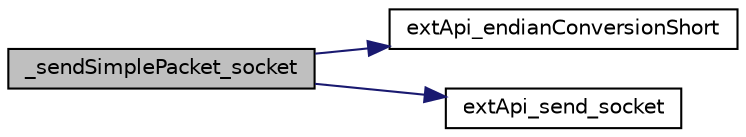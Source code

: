 digraph "_sendSimplePacket_socket"
{
  edge [fontname="Helvetica",fontsize="10",labelfontname="Helvetica",labelfontsize="10"];
  node [fontname="Helvetica",fontsize="10",shape=record];
  rankdir="LR";
  Node1 [label="_sendSimplePacket_socket",height=0.2,width=0.4,color="black", fillcolor="grey75", style="filled" fontcolor="black"];
  Node1 -> Node2 [color="midnightblue",fontsize="10",style="solid",fontname="Helvetica"];
  Node2 [label="extApi_endianConversionShort",height=0.2,width=0.4,color="black", fillcolor="white", style="filled",URL="$ext_api_platform_8c.html#a53372d80e2437d241d3831bbf09551a1"];
  Node1 -> Node3 [color="midnightblue",fontsize="10",style="solid",fontname="Helvetica"];
  Node3 [label="extApi_send_socket",height=0.2,width=0.4,color="black", fillcolor="white", style="filled",URL="$ext_api_platform_8c.html#aac199802575731257d42f698f2c68255"];
}
